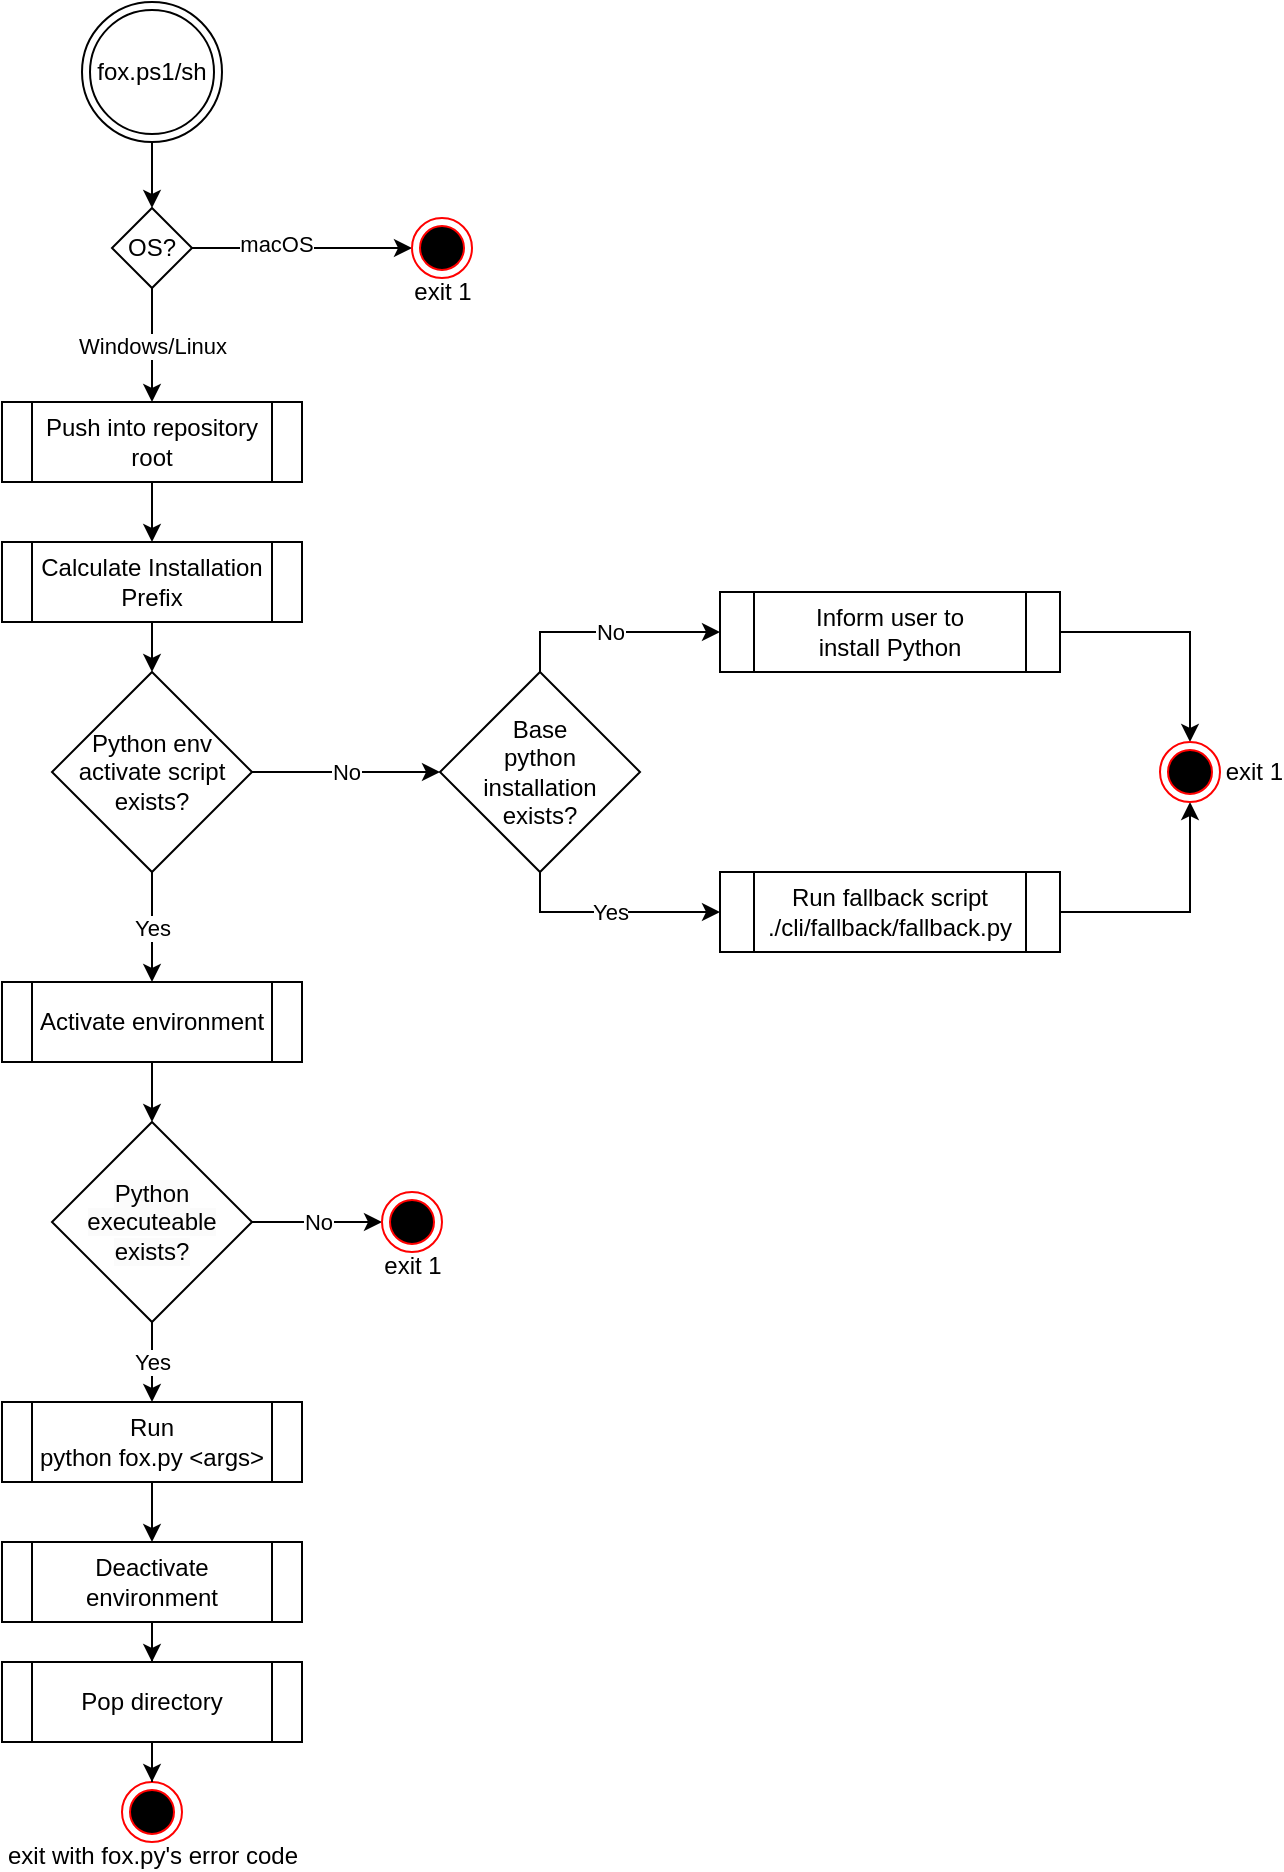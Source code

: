 <mxfile version="25.0.2">
  <diagram name="Page-1" id="d_jy2efu28WGUQZo3gD0">
    <mxGraphModel dx="1434" dy="956" grid="1" gridSize="10" guides="1" tooltips="1" connect="1" arrows="1" fold="1" page="1" pageScale="1" pageWidth="827" pageHeight="1169" math="0" shadow="0">
      <root>
        <mxCell id="0" />
        <mxCell id="1" parent="0" />
        <mxCell id="BD1TUV4fcC1nCOwpNY_s-10" value="" style="edgeStyle=orthogonalEdgeStyle;rounded=0;orthogonalLoop=1;jettySize=auto;html=1;exitX=0.5;exitY=1;exitDx=0;exitDy=0;" parent="1" source="BD1TUV4fcC1nCOwpNY_s-26" target="BD1TUV4fcC1nCOwpNY_s-2" edge="1">
          <mxGeometry relative="1" as="geometry">
            <mxPoint x="75" y="70" as="sourcePoint" />
          </mxGeometry>
        </mxCell>
        <mxCell id="BD1TUV4fcC1nCOwpNY_s-4" value="" style="edgeStyle=orthogonalEdgeStyle;rounded=0;orthogonalLoop=1;jettySize=auto;html=1;entryX=0;entryY=0.5;entryDx=0;entryDy=0;" parent="1" source="BD1TUV4fcC1nCOwpNY_s-2" target="BD1TUV4fcC1nCOwpNY_s-9" edge="1">
          <mxGeometry relative="1" as="geometry">
            <mxPoint x="-85" y="140" as="targetPoint" />
          </mxGeometry>
        </mxCell>
        <mxCell id="BD1TUV4fcC1nCOwpNY_s-5" value="macOS" style="edgeLabel;html=1;align=center;verticalAlign=middle;resizable=0;points=[];" parent="BD1TUV4fcC1nCOwpNY_s-4" vertex="1" connectable="0">
          <mxGeometry x="-0.234" y="2" relative="1" as="geometry">
            <mxPoint as="offset" />
          </mxGeometry>
        </mxCell>
        <mxCell id="BD1TUV4fcC1nCOwpNY_s-12" value="Windows/Linux" style="edgeStyle=orthogonalEdgeStyle;rounded=0;orthogonalLoop=1;jettySize=auto;html=1;entryX=0.5;entryY=0;entryDx=0;entryDy=0;" parent="1" source="BD1TUV4fcC1nCOwpNY_s-2" target="BD1TUV4fcC1nCOwpNY_s-23" edge="1">
          <mxGeometry relative="1" as="geometry">
            <mxPoint as="offset" />
          </mxGeometry>
        </mxCell>
        <mxCell id="BD1TUV4fcC1nCOwpNY_s-2" value="OS?" style="rhombus;whiteSpace=wrap;html=1;" parent="1" vertex="1">
          <mxGeometry x="55" y="103" width="40" height="40" as="geometry" />
        </mxCell>
        <mxCell id="BD1TUV4fcC1nCOwpNY_s-9" value="&lt;div&gt;&lt;br&gt;&lt;/div&gt;&lt;div&gt;&lt;br&gt;&lt;/div&gt;&lt;div&gt;&lt;br&gt;&lt;/div&gt;&lt;div&gt;&lt;span style=&quot;background-color: initial;&quot;&gt;exit 1&lt;/span&gt;&lt;br&gt;&lt;/div&gt;" style="ellipse;html=1;shape=endState;fillColor=#000000;strokeColor=#ff0000;" parent="1" vertex="1">
          <mxGeometry x="205" y="108" width="30" height="30" as="geometry" />
        </mxCell>
        <mxCell id="BD1TUV4fcC1nCOwpNY_s-14" value="" style="edgeStyle=orthogonalEdgeStyle;rounded=0;orthogonalLoop=1;jettySize=auto;html=1;" parent="1" source="BD1TUV4fcC1nCOwpNY_s-11" target="BD1TUV4fcC1nCOwpNY_s-13" edge="1">
          <mxGeometry relative="1" as="geometry" />
        </mxCell>
        <mxCell id="BD1TUV4fcC1nCOwpNY_s-11" value="Calculate Installation Prefix" style="shape=process;whiteSpace=wrap;html=1;backgroundOutline=1;rotation=0;" parent="1" vertex="1">
          <mxGeometry y="270" width="150" height="40" as="geometry" />
        </mxCell>
        <mxCell id="BD1TUV4fcC1nCOwpNY_s-16" value="Yes" style="edgeStyle=orthogonalEdgeStyle;rounded=0;orthogonalLoop=1;jettySize=auto;html=1;" parent="1" source="BD1TUV4fcC1nCOwpNY_s-13" target="BD1TUV4fcC1nCOwpNY_s-15" edge="1">
          <mxGeometry relative="1" as="geometry" />
        </mxCell>
        <mxCell id="BD1TUV4fcC1nCOwpNY_s-38" value="No" style="edgeStyle=orthogonalEdgeStyle;rounded=0;orthogonalLoop=1;jettySize=auto;html=1;" parent="1" source="BD1TUV4fcC1nCOwpNY_s-13" target="BD1TUV4fcC1nCOwpNY_s-37" edge="1">
          <mxGeometry relative="1" as="geometry" />
        </mxCell>
        <mxCell id="BD1TUV4fcC1nCOwpNY_s-13" value="Python&amp;nbsp;&lt;span style=&quot;background-color: initial;&quot;&gt;env&lt;/span&gt;&lt;div&gt;&lt;span style=&quot;background-color: initial;&quot;&gt;activate script&lt;/span&gt;&lt;div&gt;exists?&lt;/div&gt;&lt;/div&gt;" style="rhombus;whiteSpace=wrap;html=1;" parent="1" vertex="1">
          <mxGeometry x="25" y="335" width="100" height="100" as="geometry" />
        </mxCell>
        <mxCell id="BD1TUV4fcC1nCOwpNY_s-22" value="" style="edgeStyle=orthogonalEdgeStyle;rounded=0;orthogonalLoop=1;jettySize=auto;html=1;" parent="1" source="BD1TUV4fcC1nCOwpNY_s-15" target="BD1TUV4fcC1nCOwpNY_s-21" edge="1">
          <mxGeometry relative="1" as="geometry" />
        </mxCell>
        <mxCell id="BD1TUV4fcC1nCOwpNY_s-15" value="Activate environment" style="shape=process;whiteSpace=wrap;html=1;backgroundOutline=1;" parent="1" vertex="1">
          <mxGeometry y="490" width="150" height="40" as="geometry" />
        </mxCell>
        <mxCell id="BD1TUV4fcC1nCOwpNY_s-29" value="Yes" style="edgeStyle=orthogonalEdgeStyle;rounded=0;orthogonalLoop=1;jettySize=auto;html=1;" parent="1" source="BD1TUV4fcC1nCOwpNY_s-21" target="BD1TUV4fcC1nCOwpNY_s-28" edge="1">
          <mxGeometry relative="1" as="geometry" />
        </mxCell>
        <mxCell id="BD1TUV4fcC1nCOwpNY_s-33" value="No" style="edgeStyle=orthogonalEdgeStyle;rounded=0;orthogonalLoop=1;jettySize=auto;html=1;" parent="1" source="BD1TUV4fcC1nCOwpNY_s-21" target="BD1TUV4fcC1nCOwpNY_s-32" edge="1">
          <mxGeometry relative="1" as="geometry" />
        </mxCell>
        <mxCell id="BD1TUV4fcC1nCOwpNY_s-21" value="&lt;div&gt;&lt;span style=&quot;color: rgb(0, 0, 0); font-family: Helvetica; font-size: 12px; font-style: normal; font-variant-ligatures: normal; font-variant-caps: normal; font-weight: 400; letter-spacing: normal; orphans: 2; text-align: center; text-indent: 0px; text-transform: none; widows: 2; word-spacing: 0px; -webkit-text-stroke-width: 0px; white-space: normal; background-color: rgb(251, 251, 251); text-decoration-thickness: initial; text-decoration-style: initial; text-decoration-color: initial; display: inline !important; float: none;&quot;&gt;Python&lt;/span&gt;&lt;/div&gt;&lt;div&gt;&lt;span style=&quot;color: rgb(0, 0, 0); font-family: Helvetica; font-size: 12px; font-style: normal; font-variant-ligatures: normal; font-variant-caps: normal; font-weight: 400; letter-spacing: normal; orphans: 2; text-align: center; text-indent: 0px; text-transform: none; widows: 2; word-spacing: 0px; -webkit-text-stroke-width: 0px; white-space: normal; background-color: rgb(251, 251, 251); text-decoration-thickness: initial; text-decoration-style: initial; text-decoration-color: initial; display: inline !important; float: none;&quot;&gt;executeable&lt;/span&gt;&lt;div&gt;&lt;span style=&quot;color: rgb(0, 0, 0); font-family: Helvetica; font-size: 12px; font-style: normal; font-variant-ligatures: normal; font-variant-caps: normal; font-weight: 400; letter-spacing: normal; orphans: 2; text-align: center; text-indent: 0px; text-transform: none; widows: 2; word-spacing: 0px; -webkit-text-stroke-width: 0px; white-space: normal; background-color: rgb(251, 251, 251); text-decoration-thickness: initial; text-decoration-style: initial; text-decoration-color: initial; display: inline !important; float: none;&quot;&gt;exists?&lt;/span&gt;&lt;/div&gt;&lt;/div&gt;" style="rhombus;whiteSpace=wrap;html=1;" parent="1" vertex="1">
          <mxGeometry x="25" y="560" width="100" height="100" as="geometry" />
        </mxCell>
        <mxCell id="BD1TUV4fcC1nCOwpNY_s-25" value="" style="edgeStyle=orthogonalEdgeStyle;rounded=0;orthogonalLoop=1;jettySize=auto;html=1;entryX=0.5;entryY=0;entryDx=0;entryDy=0;" parent="1" source="BD1TUV4fcC1nCOwpNY_s-23" target="BD1TUV4fcC1nCOwpNY_s-11" edge="1">
          <mxGeometry relative="1" as="geometry">
            <mxPoint x="75" y="257" as="targetPoint" />
          </mxGeometry>
        </mxCell>
        <mxCell id="BD1TUV4fcC1nCOwpNY_s-23" value="Push into repository root" style="shape=process;whiteSpace=wrap;html=1;backgroundOutline=1;rotation=0;" parent="1" vertex="1">
          <mxGeometry y="200" width="150" height="40" as="geometry" />
        </mxCell>
        <mxCell id="BD1TUV4fcC1nCOwpNY_s-26" value="fox.ps1/sh" style="ellipse;shape=doubleEllipse;html=1;dashed=0;whiteSpace=wrap;aspect=fixed;" parent="1" vertex="1">
          <mxGeometry x="40" width="70" height="70" as="geometry" />
        </mxCell>
        <mxCell id="BD1TUV4fcC1nCOwpNY_s-31" value="" style="edgeStyle=orthogonalEdgeStyle;rounded=0;orthogonalLoop=1;jettySize=auto;html=1;entryX=0.5;entryY=0;entryDx=0;entryDy=0;" parent="1" source="BD1TUV4fcC1nCOwpNY_s-28" target="BD1TUV4fcC1nCOwpNY_s-49" edge="1">
          <mxGeometry relative="1" as="geometry" />
        </mxCell>
        <mxCell id="BD1TUV4fcC1nCOwpNY_s-28" value="Run&lt;div&gt;python fox.py &amp;lt;args&amp;gt;&lt;/div&gt;" style="shape=process;whiteSpace=wrap;html=1;backgroundOutline=1;" parent="1" vertex="1">
          <mxGeometry y="700" width="150" height="40" as="geometry" />
        </mxCell>
        <mxCell id="BD1TUV4fcC1nCOwpNY_s-30" value="&lt;div&gt;&lt;br&gt;&lt;/div&gt;&lt;div&gt;&lt;br&gt;&lt;/div&gt;&lt;div&gt;&lt;br&gt;&lt;/div&gt;&lt;div&gt;&lt;span style=&quot;background-color: initial;&quot;&gt;exit with fox.py&#39;s error code&lt;/span&gt;&lt;br&gt;&lt;/div&gt;" style="ellipse;html=1;shape=endState;fillColor=#000000;strokeColor=#ff0000;" parent="1" vertex="1">
          <mxGeometry x="60" y="890" width="30" height="30" as="geometry" />
        </mxCell>
        <mxCell id="BD1TUV4fcC1nCOwpNY_s-32" value="&lt;div&gt;&lt;br&gt;&lt;/div&gt;&lt;div&gt;&lt;br&gt;&lt;/div&gt;&lt;div&gt;&lt;br&gt;&lt;/div&gt;&lt;div&gt;&lt;span style=&quot;background-color: initial;&quot;&gt;exit 1&lt;/span&gt;&lt;br&gt;&lt;/div&gt;" style="ellipse;html=1;shape=endState;fillColor=#000000;strokeColor=#ff0000;" parent="1" vertex="1">
          <mxGeometry x="190" y="595" width="30" height="30" as="geometry" />
        </mxCell>
        <mxCell id="BD1TUV4fcC1nCOwpNY_s-42" value="Yes" style="edgeStyle=orthogonalEdgeStyle;rounded=0;orthogonalLoop=1;jettySize=auto;html=1;exitX=0.5;exitY=1;exitDx=0;exitDy=0;" parent="1" source="BD1TUV4fcC1nCOwpNY_s-37" target="BD1TUV4fcC1nCOwpNY_s-41" edge="1">
          <mxGeometry relative="1" as="geometry" />
        </mxCell>
        <mxCell id="BD1TUV4fcC1nCOwpNY_s-46" value="No" style="edgeStyle=orthogonalEdgeStyle;rounded=0;orthogonalLoop=1;jettySize=auto;html=1;exitX=0.5;exitY=0;exitDx=0;exitDy=0;" parent="1" source="BD1TUV4fcC1nCOwpNY_s-37" target="BD1TUV4fcC1nCOwpNY_s-45" edge="1">
          <mxGeometry relative="1" as="geometry" />
        </mxCell>
        <mxCell id="BD1TUV4fcC1nCOwpNY_s-37" value="Base&lt;div&gt;python&lt;/div&gt;&lt;div&gt;installation&lt;div&gt;exists?&lt;/div&gt;&lt;/div&gt;" style="rhombus;whiteSpace=wrap;html=1;" parent="1" vertex="1">
          <mxGeometry x="219" y="335" width="100" height="100" as="geometry" />
        </mxCell>
        <mxCell id="BD1TUV4fcC1nCOwpNY_s-44" value="" style="edgeStyle=orthogonalEdgeStyle;rounded=0;orthogonalLoop=1;jettySize=auto;html=1;exitX=1;exitY=0.5;exitDx=0;exitDy=0;entryX=0.5;entryY=1;entryDx=0;entryDy=0;" parent="1" source="BD1TUV4fcC1nCOwpNY_s-41" target="BD1TUV4fcC1nCOwpNY_s-47" edge="1">
          <mxGeometry relative="1" as="geometry">
            <mxPoint x="609" y="475" as="sourcePoint" />
            <mxPoint x="579.0" y="455" as="targetPoint" />
          </mxGeometry>
        </mxCell>
        <mxCell id="BD1TUV4fcC1nCOwpNY_s-41" value="Run fallback script ./cli/fallback/fallback.py" style="shape=process;whiteSpace=wrap;html=1;backgroundOutline=1;" parent="1" vertex="1">
          <mxGeometry x="359" y="435" width="170" height="40" as="geometry" />
        </mxCell>
        <mxCell id="BD1TUV4fcC1nCOwpNY_s-48" value="" style="edgeStyle=orthogonalEdgeStyle;rounded=0;orthogonalLoop=1;jettySize=auto;html=1;" parent="1" source="BD1TUV4fcC1nCOwpNY_s-45" target="BD1TUV4fcC1nCOwpNY_s-47" edge="1">
          <mxGeometry relative="1" as="geometry" />
        </mxCell>
        <mxCell id="BD1TUV4fcC1nCOwpNY_s-45" value="Inform user to&lt;div&gt;install Python&lt;/div&gt;" style="shape=process;whiteSpace=wrap;html=1;backgroundOutline=1;" parent="1" vertex="1">
          <mxGeometry x="359" y="295" width="170" height="40" as="geometry" />
        </mxCell>
        <mxCell id="BD1TUV4fcC1nCOwpNY_s-47" value="&lt;div style=&quot;&quot;&gt;&lt;span style=&quot;background-color: initial;&quot;&gt;&lt;span style=&quot;white-space: pre;&quot;&gt;&#x9;&lt;/span&gt;&lt;span style=&quot;white-space: pre;&quot;&gt;&#x9;&lt;/span&gt;&amp;nbsp; &amp;nbsp;exit 1&lt;/span&gt;&lt;br&gt;&lt;/div&gt;" style="ellipse;html=1;shape=endState;fillColor=#000000;strokeColor=#ff0000;" parent="1" vertex="1">
          <mxGeometry x="579" y="370" width="30" height="30" as="geometry" />
        </mxCell>
        <mxCell id="BD1TUV4fcC1nCOwpNY_s-51" value="" style="edgeStyle=orthogonalEdgeStyle;rounded=0;orthogonalLoop=1;jettySize=auto;html=1;" parent="1" source="BD1TUV4fcC1nCOwpNY_s-49" target="BD1TUV4fcC1nCOwpNY_s-50" edge="1">
          <mxGeometry relative="1" as="geometry" />
        </mxCell>
        <mxCell id="BD1TUV4fcC1nCOwpNY_s-49" value="Deactivate environment" style="shape=process;whiteSpace=wrap;html=1;backgroundOutline=1;" parent="1" vertex="1">
          <mxGeometry y="770" width="150" height="40" as="geometry" />
        </mxCell>
        <mxCell id="BD1TUV4fcC1nCOwpNY_s-52" value="" style="edgeStyle=orthogonalEdgeStyle;rounded=0;orthogonalLoop=1;jettySize=auto;html=1;" parent="1" source="BD1TUV4fcC1nCOwpNY_s-50" target="BD1TUV4fcC1nCOwpNY_s-30" edge="1">
          <mxGeometry relative="1" as="geometry" />
        </mxCell>
        <mxCell id="BD1TUV4fcC1nCOwpNY_s-50" value="Pop directory" style="shape=process;whiteSpace=wrap;html=1;backgroundOutline=1;" parent="1" vertex="1">
          <mxGeometry y="830" width="150" height="40" as="geometry" />
        </mxCell>
      </root>
    </mxGraphModel>
  </diagram>
</mxfile>
